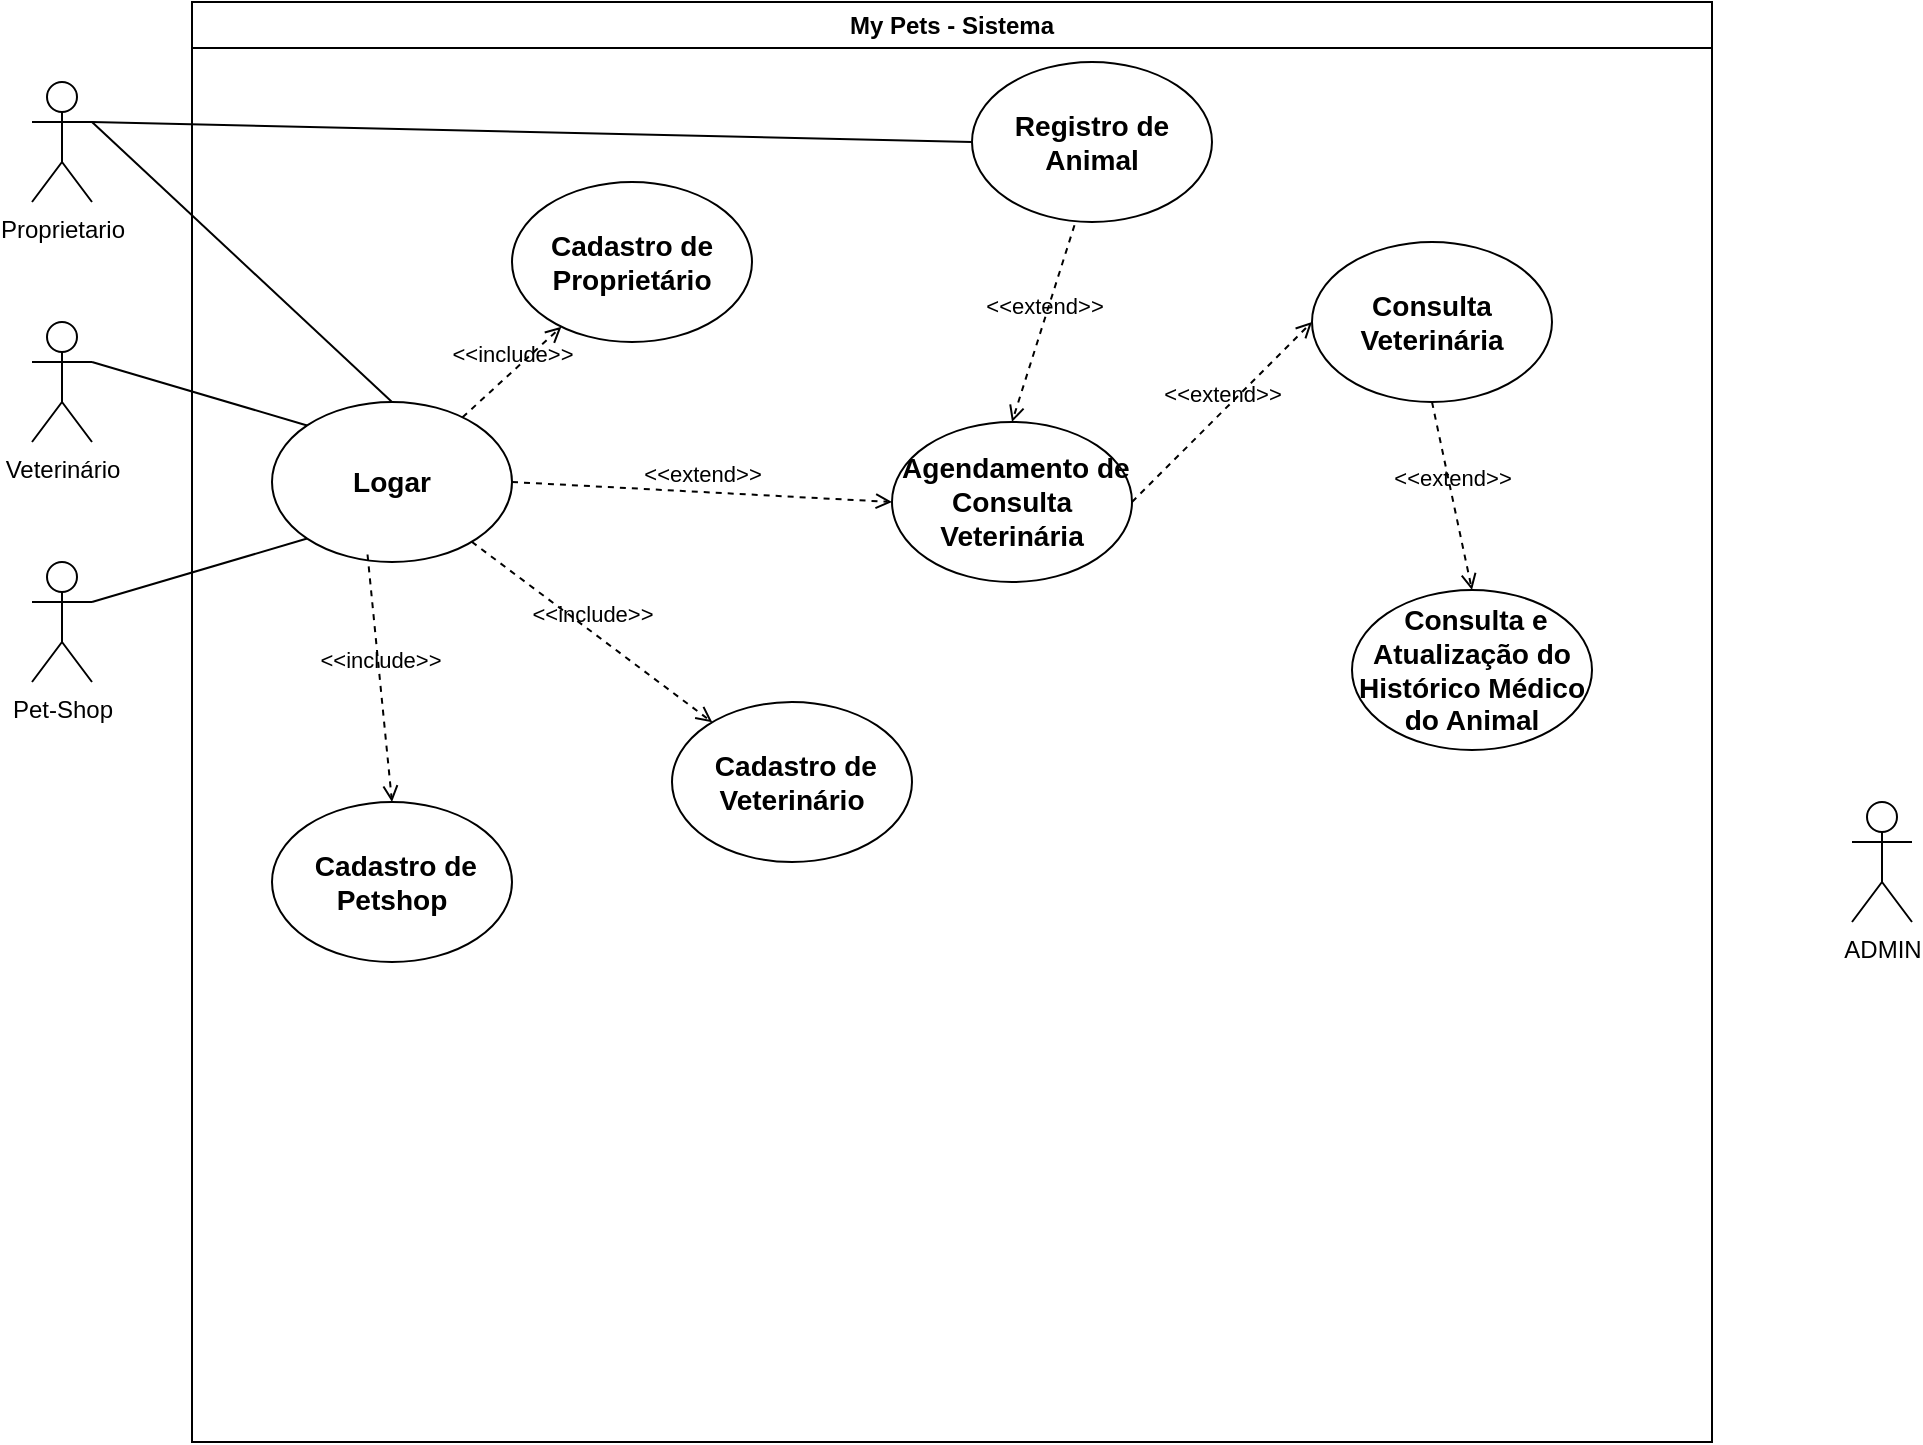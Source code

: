 <mxfile version="24.7.10">
  <diagram name="Página-1" id="SuCYYnUPxGJdnPJ4EsLQ">
    <mxGraphModel dx="1441" dy="770" grid="1" gridSize="10" guides="1" tooltips="1" connect="1" arrows="1" fold="1" page="1" pageScale="1" pageWidth="1169" pageHeight="827" math="0" shadow="0">
      <root>
        <mxCell id="0" />
        <mxCell id="1" parent="0" />
        <mxCell id="Clqos_Tl6hFGt3WGWj2Z-1" value="Proprietario" style="shape=umlActor;verticalLabelPosition=bottom;verticalAlign=top;html=1;outlineConnect=0;" parent="1" vertex="1">
          <mxGeometry x="40" y="80" width="30" height="60" as="geometry" />
        </mxCell>
        <mxCell id="Clqos_Tl6hFGt3WGWj2Z-2" value="Veterinário" style="shape=umlActor;verticalLabelPosition=bottom;verticalAlign=top;html=1;outlineConnect=0;" parent="1" vertex="1">
          <mxGeometry x="40" y="200" width="30" height="60" as="geometry" />
        </mxCell>
        <mxCell id="Clqos_Tl6hFGt3WGWj2Z-3" value="Pet-Shop" style="shape=umlActor;verticalLabelPosition=bottom;verticalAlign=top;html=1;outlineConnect=0;" parent="1" vertex="1">
          <mxGeometry x="40" y="320" width="30" height="60" as="geometry" />
        </mxCell>
        <mxCell id="Clqos_Tl6hFGt3WGWj2Z-4" value="ADMIN" style="shape=umlActor;verticalLabelPosition=bottom;verticalAlign=top;html=1;outlineConnect=0;" parent="1" vertex="1">
          <mxGeometry x="950" y="440" width="30" height="60" as="geometry" />
        </mxCell>
        <mxCell id="Clqos_Tl6hFGt3WGWj2Z-15" value="My Pets - Sistema" style="swimlane;whiteSpace=wrap;html=1;" parent="1" vertex="1">
          <mxGeometry x="120" y="40" width="760" height="720" as="geometry" />
        </mxCell>
        <mxCell id="Clqos_Tl6hFGt3WGWj2Z-16" value="&lt;h3 class=&quot;western&quot;&gt;&lt;strong&gt;Cadastro de Proprietário&lt;/strong&gt;&lt;/h3&gt;" style="ellipse;whiteSpace=wrap;html=1;" parent="Clqos_Tl6hFGt3WGWj2Z-15" vertex="1">
          <mxGeometry x="160" y="90" width="120" height="80" as="geometry" />
        </mxCell>
        <mxCell id="Clqos_Tl6hFGt3WGWj2Z-17" value="&lt;h3 class=&quot;western&quot;&gt;&lt;strong&gt;Logar&lt;/strong&gt;&lt;/h3&gt;" style="ellipse;whiteSpace=wrap;html=1;" parent="Clqos_Tl6hFGt3WGWj2Z-15" vertex="1">
          <mxGeometry x="40" y="200" width="120" height="80" as="geometry" />
        </mxCell>
        <mxCell id="Clqos_Tl6hFGt3WGWj2Z-19" value="&lt;h3 class=&quot;western&quot;&gt;&lt;strong&gt;Registro de Animal&lt;/strong&gt;&lt;/h3&gt;" style="ellipse;whiteSpace=wrap;html=1;" parent="Clqos_Tl6hFGt3WGWj2Z-15" vertex="1">
          <mxGeometry x="390" y="30" width="120" height="80" as="geometry" />
        </mxCell>
        <mxCell id="Clqos_Tl6hFGt3WGWj2Z-18" value="&lt;h3 class=&quot;western&quot;&gt;&amp;nbsp;Cadastro de Veterinário&lt;/h3&gt;" style="ellipse;whiteSpace=wrap;html=1;" parent="Clqos_Tl6hFGt3WGWj2Z-15" vertex="1">
          <mxGeometry x="240" y="350" width="120" height="80" as="geometry" />
        </mxCell>
        <mxCell id="Clqos_Tl6hFGt3WGWj2Z-20" value="&lt;h3 class=&quot;western&quot;&gt;&amp;nbsp;Cadastro de Petshop&lt;/h3&gt;" style="ellipse;whiteSpace=wrap;html=1;" parent="Clqos_Tl6hFGt3WGWj2Z-15" vertex="1">
          <mxGeometry x="40" y="400" width="120" height="80" as="geometry" />
        </mxCell>
        <mxCell id="Clqos_Tl6hFGt3WGWj2Z-22" value="&lt;h3 class=&quot;western&quot;&gt;&amp;nbsp;Agendamento de Consulta Veterinária&lt;/h3&gt;" style="ellipse;whiteSpace=wrap;html=1;" parent="Clqos_Tl6hFGt3WGWj2Z-15" vertex="1">
          <mxGeometry x="350" y="210" width="120" height="80" as="geometry" />
        </mxCell>
        <mxCell id="Clqos_Tl6hFGt3WGWj2Z-23" value="&lt;h3 class=&quot;western&quot;&gt;&amp;nbsp;Consulta e Atualização do Histórico Médico do Animal&lt;/h3&gt;" style="ellipse;whiteSpace=wrap;html=1;" parent="Clqos_Tl6hFGt3WGWj2Z-15" vertex="1">
          <mxGeometry x="580" y="294" width="120" height="80" as="geometry" />
        </mxCell>
        <mxCell id="Clqos_Tl6hFGt3WGWj2Z-27" value="&amp;lt;&amp;lt;include&amp;gt;&amp;gt;" style="html=1;verticalAlign=bottom;labelBackgroundColor=none;endArrow=open;endFill=0;dashed=1;rounded=0;" parent="Clqos_Tl6hFGt3WGWj2Z-15" source="Clqos_Tl6hFGt3WGWj2Z-17" target="Clqos_Tl6hFGt3WGWj2Z-16" edge="1">
          <mxGeometry width="160" relative="1" as="geometry">
            <mxPoint x="140" y="170" as="sourcePoint" />
            <mxPoint x="410" y="359.38" as="targetPoint" />
          </mxGeometry>
        </mxCell>
        <mxCell id="Clqos_Tl6hFGt3WGWj2Z-29" value="&amp;lt;&amp;lt;include&amp;gt;&amp;gt;" style="html=1;verticalAlign=bottom;labelBackgroundColor=none;endArrow=open;endFill=0;dashed=1;rounded=0;exitX=0.398;exitY=0.953;exitDx=0;exitDy=0;exitPerimeter=0;entryX=0.5;entryY=0;entryDx=0;entryDy=0;" parent="Clqos_Tl6hFGt3WGWj2Z-15" source="Clqos_Tl6hFGt3WGWj2Z-17" target="Clqos_Tl6hFGt3WGWj2Z-20" edge="1">
          <mxGeometry width="160" relative="1" as="geometry">
            <mxPoint x="270" y="379.38" as="sourcePoint" />
            <mxPoint x="430" y="379.38" as="targetPoint" />
          </mxGeometry>
        </mxCell>
        <mxCell id="Clqos_Tl6hFGt3WGWj2Z-28" value="&amp;lt;&amp;lt;include&amp;gt;&amp;gt;" style="html=1;verticalAlign=bottom;labelBackgroundColor=none;endArrow=open;endFill=0;dashed=1;rounded=0;" parent="Clqos_Tl6hFGt3WGWj2Z-15" source="Clqos_Tl6hFGt3WGWj2Z-17" target="Clqos_Tl6hFGt3WGWj2Z-18" edge="1">
          <mxGeometry width="160" relative="1" as="geometry">
            <mxPoint x="260" y="369.38" as="sourcePoint" />
            <mxPoint x="420" y="369.38" as="targetPoint" />
          </mxGeometry>
        </mxCell>
        <mxCell id="Clqos_Tl6hFGt3WGWj2Z-33" value="&amp;lt;&amp;lt;extend&amp;gt;&amp;gt;" style="html=1;verticalAlign=bottom;labelBackgroundColor=none;endArrow=open;endFill=0;dashed=1;rounded=0;entryX=0.5;entryY=0;entryDx=0;entryDy=0;exitX=0.5;exitY=1;exitDx=0;exitDy=0;" parent="Clqos_Tl6hFGt3WGWj2Z-15" source="HcaiznJlGV5WDNEf7o0Q-1" target="Clqos_Tl6hFGt3WGWj2Z-23" edge="1">
          <mxGeometry width="160" relative="1" as="geometry">
            <mxPoint x="340" y="240" as="sourcePoint" />
            <mxPoint x="500" y="240" as="targetPoint" />
          </mxGeometry>
        </mxCell>
        <mxCell id="Clqos_Tl6hFGt3WGWj2Z-35" value="&amp;lt;&amp;lt;extend&amp;gt;&amp;gt;" style="html=1;verticalAlign=bottom;labelBackgroundColor=none;endArrow=open;endFill=0;dashed=1;rounded=0;entryX=0;entryY=0.5;entryDx=0;entryDy=0;exitX=1;exitY=0.5;exitDx=0;exitDy=0;" parent="Clqos_Tl6hFGt3WGWj2Z-15" source="Clqos_Tl6hFGt3WGWj2Z-17" target="Clqos_Tl6hFGt3WGWj2Z-22" edge="1">
          <mxGeometry width="160" relative="1" as="geometry">
            <mxPoint x="440" y="250" as="sourcePoint" />
            <mxPoint x="430" y="330" as="targetPoint" />
          </mxGeometry>
        </mxCell>
        <mxCell id="HcaiznJlGV5WDNEf7o0Q-1" value="&lt;font style=&quot;font-size: 14px;&quot;&gt;&lt;b&gt;Consulta Veterinária&lt;/b&gt;&lt;/font&gt;" style="ellipse;whiteSpace=wrap;html=1;" vertex="1" parent="Clqos_Tl6hFGt3WGWj2Z-15">
          <mxGeometry x="560" y="120" width="120" height="80" as="geometry" />
        </mxCell>
        <mxCell id="HcaiznJlGV5WDNEf7o0Q-2" value="&amp;lt;&amp;lt;extend&amp;gt;&amp;gt;" style="html=1;verticalAlign=bottom;labelBackgroundColor=none;endArrow=open;endFill=0;dashed=1;rounded=0;entryX=0;entryY=0.5;entryDx=0;entryDy=0;exitX=1;exitY=0.5;exitDx=0;exitDy=0;" edge="1" parent="Clqos_Tl6hFGt3WGWj2Z-15" source="Clqos_Tl6hFGt3WGWj2Z-22" target="HcaiznJlGV5WDNEf7o0Q-1">
          <mxGeometry width="160" relative="1" as="geometry">
            <mxPoint x="640" y="260" as="sourcePoint" />
            <mxPoint x="620" y="370" as="targetPoint" />
          </mxGeometry>
        </mxCell>
        <mxCell id="HcaiznJlGV5WDNEf7o0Q-3" value="&amp;lt;&amp;lt;extend&amp;gt;&amp;gt;" style="html=1;verticalAlign=bottom;labelBackgroundColor=none;endArrow=open;endFill=0;dashed=1;rounded=0;entryX=0.5;entryY=0;entryDx=0;entryDy=0;exitX=0.427;exitY=1.02;exitDx=0;exitDy=0;exitPerimeter=0;" edge="1" parent="Clqos_Tl6hFGt3WGWj2Z-15" source="Clqos_Tl6hFGt3WGWj2Z-19" target="Clqos_Tl6hFGt3WGWj2Z-22">
          <mxGeometry width="160" relative="1" as="geometry">
            <mxPoint x="500" y="210" as="sourcePoint" />
            <mxPoint x="570" y="170" as="targetPoint" />
          </mxGeometry>
        </mxCell>
        <mxCell id="Clqos_Tl6hFGt3WGWj2Z-25" value="" style="endArrow=none;html=1;rounded=0;exitX=1;exitY=0.333;exitDx=0;exitDy=0;exitPerimeter=0;entryX=0;entryY=0;entryDx=0;entryDy=0;" parent="1" source="Clqos_Tl6hFGt3WGWj2Z-2" target="Clqos_Tl6hFGt3WGWj2Z-17" edge="1">
          <mxGeometry width="50" height="50" relative="1" as="geometry">
            <mxPoint x="180" y="140" as="sourcePoint" />
            <mxPoint x="230" y="90" as="targetPoint" />
          </mxGeometry>
        </mxCell>
        <mxCell id="Clqos_Tl6hFGt3WGWj2Z-26" value="" style="endArrow=none;html=1;rounded=0;entryX=1;entryY=0.333;entryDx=0;entryDy=0;entryPerimeter=0;exitX=0;exitY=1;exitDx=0;exitDy=0;" parent="1" source="Clqos_Tl6hFGt3WGWj2Z-17" target="Clqos_Tl6hFGt3WGWj2Z-3" edge="1">
          <mxGeometry width="50" height="50" relative="1" as="geometry">
            <mxPoint x="180" y="350" as="sourcePoint" />
            <mxPoint x="240" y="100" as="targetPoint" />
          </mxGeometry>
        </mxCell>
        <mxCell id="Clqos_Tl6hFGt3WGWj2Z-24" value="" style="endArrow=none;html=1;rounded=0;exitX=1;exitY=0.333;exitDx=0;exitDy=0;exitPerimeter=0;entryX=0.5;entryY=0;entryDx=0;entryDy=0;" parent="1" source="Clqos_Tl6hFGt3WGWj2Z-1" target="Clqos_Tl6hFGt3WGWj2Z-17" edge="1">
          <mxGeometry width="50" height="50" relative="1" as="geometry">
            <mxPoint x="170" y="130" as="sourcePoint" />
            <mxPoint x="220" y="80" as="targetPoint" />
          </mxGeometry>
        </mxCell>
        <mxCell id="Clqos_Tl6hFGt3WGWj2Z-31" value="" style="endArrow=none;html=1;rounded=0;exitX=1;exitY=0.333;exitDx=0;exitDy=0;entryX=0;entryY=0.5;entryDx=0;entryDy=0;exitPerimeter=0;" parent="1" source="Clqos_Tl6hFGt3WGWj2Z-1" target="Clqos_Tl6hFGt3WGWj2Z-19" edge="1">
          <mxGeometry width="50" height="50" relative="1" as="geometry">
            <mxPoint x="320" y="210" as="sourcePoint" />
            <mxPoint x="550" y="190" as="targetPoint" />
          </mxGeometry>
        </mxCell>
      </root>
    </mxGraphModel>
  </diagram>
</mxfile>
